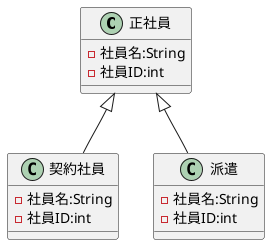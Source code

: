 @startuml クラス図
class 正社員{
- 社員名:String
- 社員ID:int
}
class 契約社員{
- 社員名:String
- 社員ID:int
}
class 派遣{
- 社員名:String
- 社員ID:int
}

正社員 <|-down- 契約社員
正社員 <|-down- 派遣
@enduml